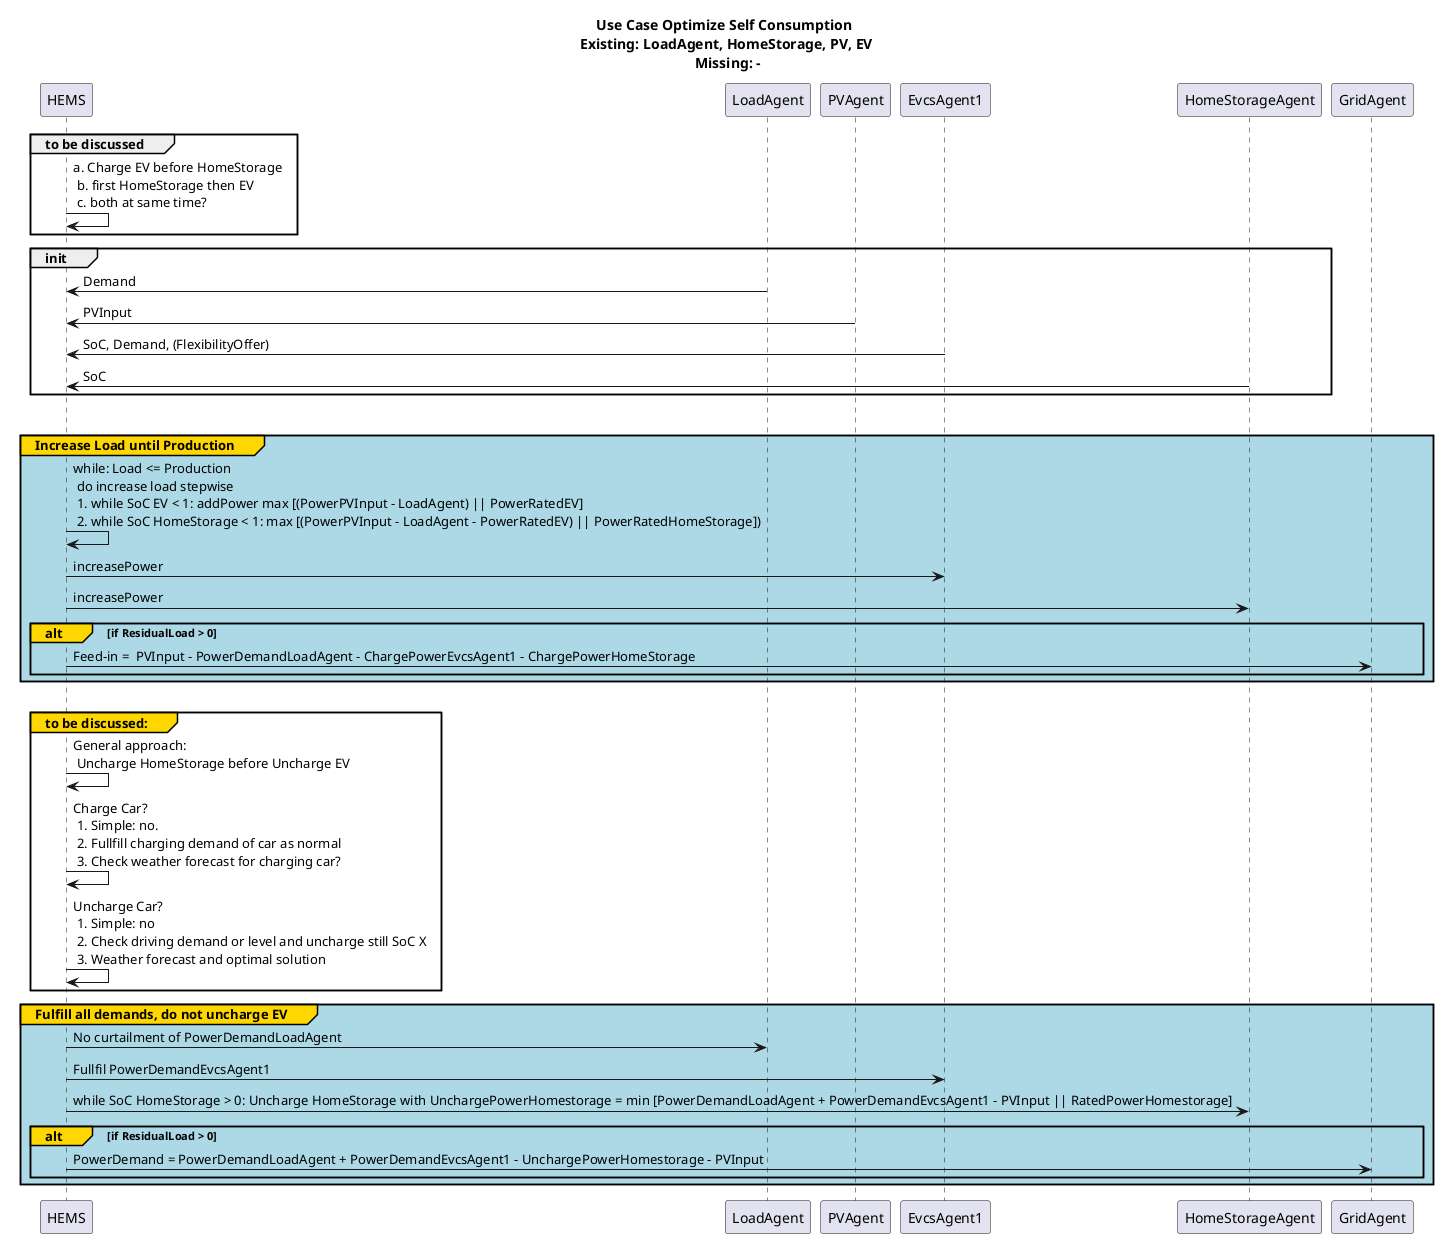 @startuml
title Use Case Optimize Self Consumption \n Existing: LoadAgent, HomeStorage, PV, EV \n Missing: -
group to be discussed
    HEMS -> HEMS: a. Charge EV before HomeStorage \n b. first HomeStorage then EV \n c. both at same time?
        end
group init
LoadAgent -> HEMS: Demand
PVAgent -> HEMS: PVInput
EvcsAgent1 -> HEMS: SoC, Demand, (FlexibilityOffer)
HomeStorageAgent -> HEMS: SoC
end
alt#Gold #LightBlue Load <= Production
group#Gold #LightBlue Increase Load until Production
    HEMS -> HEMS: while: Load <= Production \n do increase load stepwise \n 1. while SoC EV < 1: addPower max [(PowerPVInput - LoadAgent) || PowerRatedEV] \n 2. while SoC HomeStorage < 1: max [(PowerPVInput - LoadAgent - PowerRatedEV) || PowerRatedHomeStorage])
    HEMS -> EvcsAgent1: increasePower
    HEMS -> HomeStorageAgent: increasePower
    alt#Gold if ResidualLoad > 0
    HEMS -> GridAgent: Feed-in =  PVInput - PowerDemandLoadAgent - ChargePowerEvcsAgent1 - ChargePowerHomeStorage
    end
    end

else #Pink Load > Production
    group#Gold to be discussed:
    HEMS -> HEMS: General approach:\n Uncharge HomeStorage before Uncharge EV
    HEMS -> HEMS: Charge Car?\n 1. Simple: no. \n 2. Fullfill charging demand of car as normal \n 3. Check weather forecast for charging car?
    HEMS -> HEMS: Uncharge Car?\n 1. Simple: no \n 2. Check driving demand or level and uncharge still SoC X \n 3. Weather forecast and optimal solution
    end
    group#Gold #LightBlue Fulfill all demands, do not uncharge EV
    HEMS -> LoadAgent: No curtailment of PowerDemandLoadAgent
    HEMS -> EvcsAgent1: Fullfil PowerDemandEvcsAgent1
    HEMS -> HomeStorageAgent: while SoC HomeStorage > 0: Uncharge HomeStorage with UnchargePowerHomestorage = min [PowerDemandLoadAgent + PowerDemandEvcsAgent1 - PVInput || RatedPowerHomestorage]
    alt#Gold if ResidualLoad > 0
    HEMS -> GridAgent: PowerDemand = PowerDemandLoadAgent + PowerDemandEvcsAgent1 - UnchargePowerHomestorage - PVInput
    end
end
@enduml



